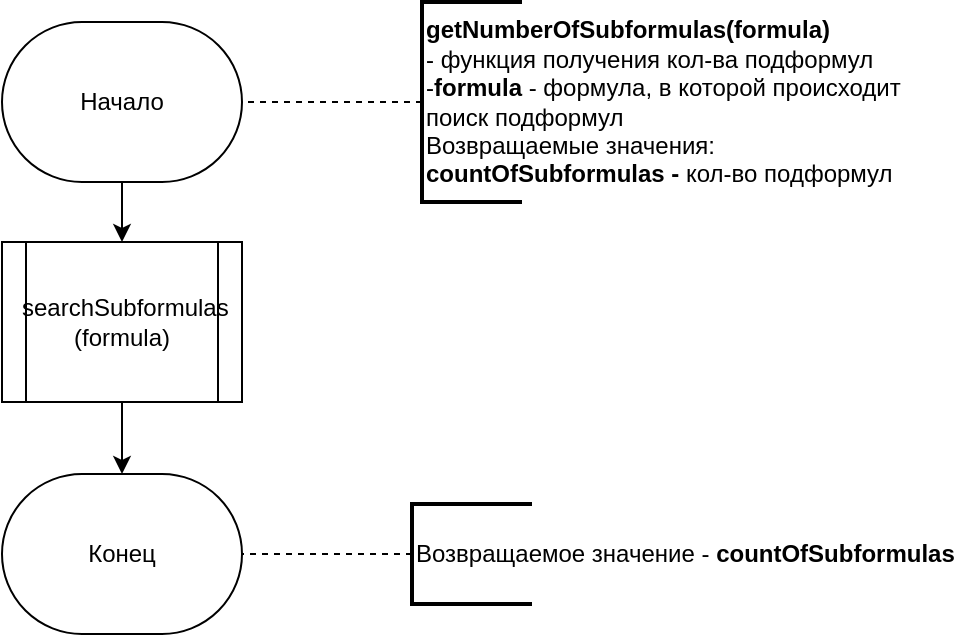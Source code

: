 <mxfile version="13.0.8" type="device"><diagram id="lY1E6hJqMKoJyT8YMkpp" name="Page-1"><mxGraphModel dx="1422" dy="762" grid="1" gridSize="10" guides="1" tooltips="1" connect="1" arrows="1" fold="1" page="1" pageScale="1" pageWidth="827" pageHeight="1169" math="0" shadow="0"><root><mxCell id="0"/><mxCell id="1" parent="0"/><mxCell id="BPy2gZeS3Z3Sr2U-tMuM-6" value="" style="edgeStyle=orthogonalEdgeStyle;rounded=0;orthogonalLoop=1;jettySize=auto;html=1;endArrow=classic;endFill=1;" parent="1" source="BPy2gZeS3Z3Sr2U-tMuM-1" target="BPy2gZeS3Z3Sr2U-tMuM-5" edge="1"><mxGeometry relative="1" as="geometry"/></mxCell><mxCell id="BPy2gZeS3Z3Sr2U-tMuM-1" value="Начало&lt;br&gt;" style="whiteSpace=wrap;html=1;rounded=1;arcSize=50;align=center;verticalAlign=middle;container=1;recursiveResize=0;strokeWidth=1;autosize=1;spacing=4;treeFolding=1;" parent="1" vertex="1"><mxGeometry x="125" y="40" width="120" height="80" as="geometry"/></mxCell><mxCell id="BPy2gZeS3Z3Sr2U-tMuM-3" value="" style="edgeStyle=orthogonalEdgeStyle;rounded=0;orthogonalLoop=1;jettySize=auto;html=1;dashed=1;endArrow=none;endFill=0;" parent="1" source="BPy2gZeS3Z3Sr2U-tMuM-2" target="BPy2gZeS3Z3Sr2U-tMuM-1" edge="1"><mxGeometry relative="1" as="geometry"/></mxCell><mxCell id="BPy2gZeS3Z3Sr2U-tMuM-2" value="&lt;div style=&quot;text-align: left&quot;&gt;&lt;b&gt;getNumberOfSubformulas&lt;/b&gt;&lt;b&gt;(formula)&amp;nbsp;&lt;/b&gt;&lt;/div&gt;&lt;div style=&quot;text-align: left&quot;&gt;- функция получения кол-ва подформул&lt;/div&gt;&lt;div style=&quot;text-align: left&quot;&gt;-&lt;b&gt;formula&lt;/b&gt;&amp;nbsp;- формула, в которой происходит&lt;/div&gt;&lt;div style=&quot;text-align: left&quot;&gt;поиск подформул&lt;/div&gt;&lt;div style=&quot;text-align: left&quot;&gt;Возвращаемые значения:&lt;/div&gt;&lt;div style=&quot;text-align: left&quot;&gt;&lt;b&gt;countOfSubformulas - &lt;/b&gt;кол-во подформул&lt;/div&gt;" style="strokeWidth=2;html=1;shape=mxgraph.flowchart.annotation_1;align=left;pointerEvents=1" parent="1" vertex="1"><mxGeometry x="335" y="30" width="50" height="100" as="geometry"/></mxCell><mxCell id="BPy2gZeS3Z3Sr2U-tMuM-8" value="" style="edgeStyle=orthogonalEdgeStyle;rounded=0;orthogonalLoop=1;jettySize=auto;html=1;startArrow=none;startFill=0;endArrow=classic;endFill=1;" parent="1" source="BPy2gZeS3Z3Sr2U-tMuM-5" target="BPy2gZeS3Z3Sr2U-tMuM-7" edge="1"><mxGeometry relative="1" as="geometry"/></mxCell><mxCell id="BPy2gZeS3Z3Sr2U-tMuM-5" value="&amp;nbsp;searchSubformulas&lt;br&gt;(formula)&lt;br&gt;" style="shape=process;whiteSpace=wrap;html=1;backgroundOutline=1;" parent="1" vertex="1"><mxGeometry x="125" y="150" width="120" height="80" as="geometry"/></mxCell><mxCell id="BPy2gZeS3Z3Sr2U-tMuM-7" value="Конец&lt;br&gt;" style="whiteSpace=wrap;html=1;rounded=1;arcSize=50;align=center;verticalAlign=middle;container=1;recursiveResize=0;strokeWidth=1;autosize=1;spacing=4;treeFolding=1;" parent="1" vertex="1"><mxGeometry x="125" y="266" width="120" height="80" as="geometry"/></mxCell><mxCell id="BPy2gZeS3Z3Sr2U-tMuM-11" value="" style="edgeStyle=orthogonalEdgeStyle;rounded=0;orthogonalLoop=1;jettySize=auto;html=1;startArrow=none;startFill=0;endArrow=none;endFill=0;dashed=1;" parent="1" source="BPy2gZeS3Z3Sr2U-tMuM-10" target="BPy2gZeS3Z3Sr2U-tMuM-7" edge="1"><mxGeometry relative="1" as="geometry"/></mxCell><mxCell id="BPy2gZeS3Z3Sr2U-tMuM-10" value="Возвращаемое значение -&amp;nbsp;&lt;b&gt;countOfSubformulas&lt;/b&gt;&lt;br&gt;" style="strokeWidth=2;html=1;shape=mxgraph.flowchart.annotation_1;align=left;pointerEvents=1" parent="1" vertex="1"><mxGeometry x="330" y="281" width="60" height="50" as="geometry"/></mxCell></root></mxGraphModel></diagram></mxfile>